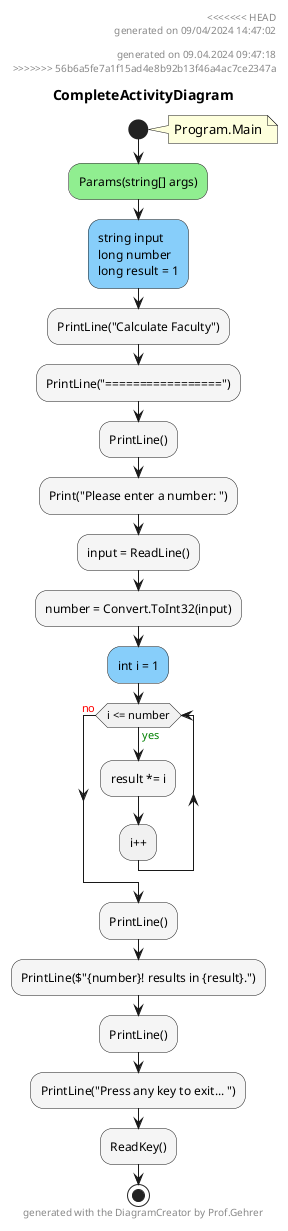 @startuml CompleteActivityDiagram
header
<<<<<<< HEAD
generated on 09/04/2024 14:47:02
=======
generated on 09.04.2024 09:47:18
>>>>>>> 56b6a5fe7a1f15ad4e8b92b13f46a4ac7ce2347a
end header
title CompleteActivityDiagram
start
note right:  Program.Main
#LightGreen:Params(string[] args);
#LightSkyBlue:string input\nlong number\nlong result = 1;
#WhiteSmoke:PrintLine("Calculate Faculty");
#WhiteSmoke:PrintLine("=================");
#WhiteSmoke:PrintLine();
#WhiteSmoke:Print("Please enter a number: ");
#WhiteSmoke:input = ReadLine();
#WhiteSmoke:number = Convert.ToInt32(input);
#LightSkyBlue:int i = 1;
while (i <= number) is (<color:green>yes)
        #WhiteSmoke:result *= i;
:i++;
endwhile (<color:red>no)
#WhiteSmoke:PrintLine();
#WhiteSmoke:PrintLine($"{number}! results in {result}.");
#WhiteSmoke:PrintLine();
#WhiteSmoke:PrintLine("Press any key to exit... ");
#WhiteSmoke:ReadKey();
stop
footer
generated with the DiagramCreator by Prof.Gehrer
end footer
@enduml
